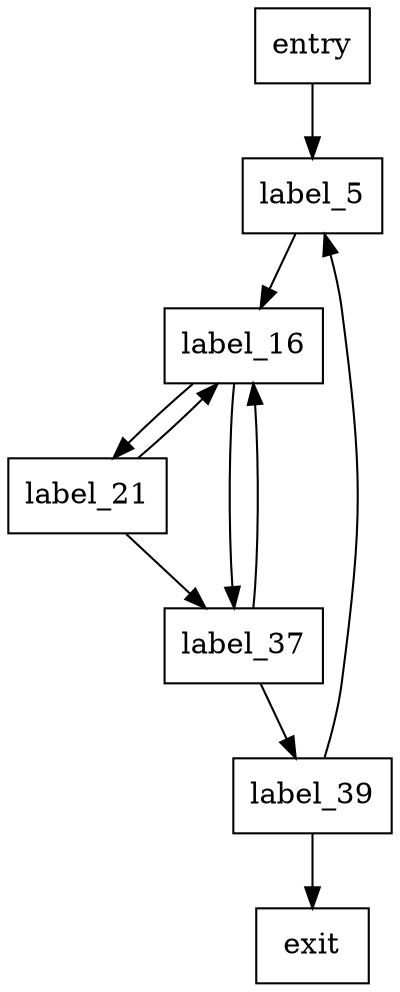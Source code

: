 digraph ControlFlowGraph {
    node [shape = rectangle];
    entry;
    label_5;
    label_16;
    label_21;
    label_37;
    label_39;
    exit;

    entry -> label_5;
    label_5 -> label_16;
    label_16 -> label_37;
    label_16 -> label_21;
    label_21 -> label_16;
    label_21 -> label_37;
    label_37 -> label_39;
    label_37 -> label_16;
    label_39 -> exit;
    label_39 -> label_5;
}
